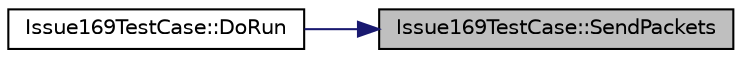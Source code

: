 digraph "Issue169TestCase::SendPackets"
{
 // LATEX_PDF_SIZE
  edge [fontname="Helvetica",fontsize="10",labelfontname="Helvetica",labelfontsize="10"];
  node [fontname="Helvetica",fontsize="10",shape=record];
  rankdir="RL";
  Node1 [label="Issue169TestCase::SendPackets",height=0.2,width=0.4,color="black", fillcolor="grey75", style="filled", fontcolor="black",tooltip="Triggers the transmission of a 1000 Byte-long data packet from the source device."];
  Node1 -> Node2 [dir="back",color="midnightblue",fontsize="10",style="solid",fontname="Helvetica"];
  Node2 [label="Issue169TestCase::DoRun",height=0.2,width=0.4,color="black", fillcolor="white", style="filled",URL="$class_issue169_test_case.html#aeaf20592c75e4f352efd399dd9e06a4d",tooltip="Implementation to actually run this TestCase."];
}
